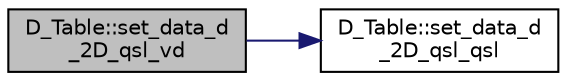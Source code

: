 digraph "D_Table::set_data_d_2D_qsl_vd"
{
 // LATEX_PDF_SIZE
  edge [fontname="Helvetica",fontsize="10",labelfontname="Helvetica",labelfontsize="10"];
  node [fontname="Helvetica",fontsize="10",shape=record];
  rankdir="LR";
  Node1 [label="D_Table::set_data_d\l_2D_qsl_vd",height=0.2,width=0.4,color="black", fillcolor="grey75", style="filled", fontcolor="black",tooltip=" "];
  Node1 -> Node2 [color="midnightblue",fontsize="10",style="solid",fontname="Helvetica"];
  Node2 [label="D_Table::set_data_d\l_2D_qsl_qsl",height=0.2,width=0.4,color="black", fillcolor="white", style="filled",URL="$class_d___table.html#a779b19bf561f42b1eee1834ec2ea2f01",tooltip=" "];
}

